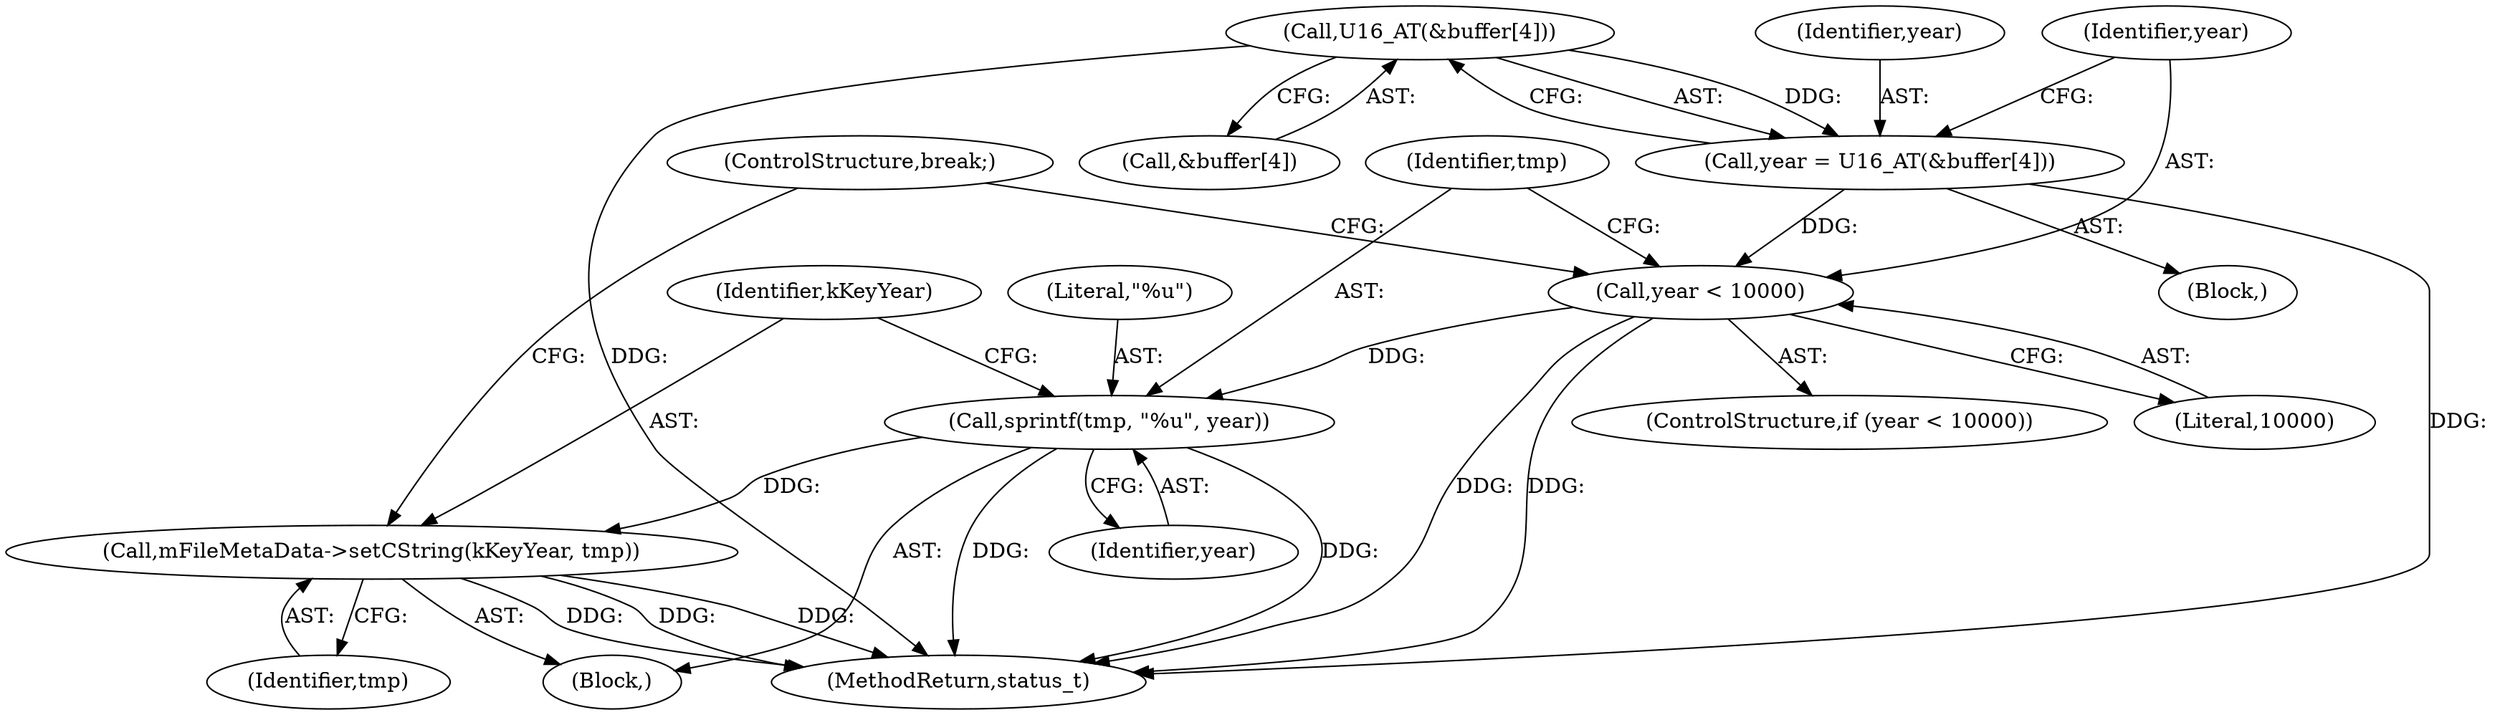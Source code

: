 digraph "0_Android_f4f7e0c102819f039ebb1972b3dba1d3186bc1d1@array" {
"1000210" [label="(Call,U16_AT(&buffer[4]))"];
"1000208" [label="(Call,year = U16_AT(&buffer[4]))"];
"1000216" [label="(Call,year < 10000)"];
"1000220" [label="(Call,sprintf(tmp, \"%u\", year))"];
"1000224" [label="(Call,mFileMetaData->setCString(kKeyYear, tmp))"];
"1000211" [label="(Call,&buffer[4])"];
"1000215" [label="(ControlStructure,if (year < 10000))"];
"1000222" [label="(Literal,\"%u\")"];
"1000217" [label="(Identifier,year)"];
"1000205" [label="(Block,)"];
"1000225" [label="(Identifier,kKeyYear)"];
"1000343" [label="(MethodReturn,status_t)"];
"1000226" [label="(Identifier,tmp)"];
"1000210" [label="(Call,U16_AT(&buffer[4]))"];
"1000218" [label="(Literal,10000)"];
"1000209" [label="(Identifier,year)"];
"1000224" [label="(Call,mFileMetaData->setCString(kKeyYear, tmp))"];
"1000220" [label="(Call,sprintf(tmp, \"%u\", year))"];
"1000221" [label="(Identifier,tmp)"];
"1000219" [label="(Block,)"];
"1000208" [label="(Call,year = U16_AT(&buffer[4]))"];
"1000216" [label="(Call,year < 10000)"];
"1000227" [label="(ControlStructure,break;)"];
"1000223" [label="(Identifier,year)"];
"1000210" -> "1000208"  [label="AST: "];
"1000210" -> "1000211"  [label="CFG: "];
"1000211" -> "1000210"  [label="AST: "];
"1000208" -> "1000210"  [label="CFG: "];
"1000210" -> "1000343"  [label="DDG: "];
"1000210" -> "1000208"  [label="DDG: "];
"1000208" -> "1000205"  [label="AST: "];
"1000209" -> "1000208"  [label="AST: "];
"1000217" -> "1000208"  [label="CFG: "];
"1000208" -> "1000343"  [label="DDG: "];
"1000208" -> "1000216"  [label="DDG: "];
"1000216" -> "1000215"  [label="AST: "];
"1000216" -> "1000218"  [label="CFG: "];
"1000217" -> "1000216"  [label="AST: "];
"1000218" -> "1000216"  [label="AST: "];
"1000221" -> "1000216"  [label="CFG: "];
"1000227" -> "1000216"  [label="CFG: "];
"1000216" -> "1000343"  [label="DDG: "];
"1000216" -> "1000343"  [label="DDG: "];
"1000216" -> "1000220"  [label="DDG: "];
"1000220" -> "1000219"  [label="AST: "];
"1000220" -> "1000223"  [label="CFG: "];
"1000221" -> "1000220"  [label="AST: "];
"1000222" -> "1000220"  [label="AST: "];
"1000223" -> "1000220"  [label="AST: "];
"1000225" -> "1000220"  [label="CFG: "];
"1000220" -> "1000343"  [label="DDG: "];
"1000220" -> "1000343"  [label="DDG: "];
"1000220" -> "1000224"  [label="DDG: "];
"1000224" -> "1000219"  [label="AST: "];
"1000224" -> "1000226"  [label="CFG: "];
"1000225" -> "1000224"  [label="AST: "];
"1000226" -> "1000224"  [label="AST: "];
"1000227" -> "1000224"  [label="CFG: "];
"1000224" -> "1000343"  [label="DDG: "];
"1000224" -> "1000343"  [label="DDG: "];
"1000224" -> "1000343"  [label="DDG: "];
}
